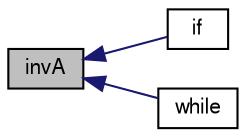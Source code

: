 digraph "invA"
{
  bgcolor="transparent";
  edge [fontname="FreeSans",fontsize="10",labelfontname="FreeSans",labelfontsize="10"];
  node [fontname="FreeSans",fontsize="10",shape=record];
  rankdir="LR";
  Node3 [label="invA",height=0.2,width=0.4,color="black", fillcolor="grey75", style="filled", fontcolor="black"];
  Node3 -> Node4 [dir="back",color="midnightblue",fontsize="10",style="solid",fontname="FreeSans"];
  Node4 [label="if",height=0.2,width=0.4,color="black",URL="$a38033.html#a8b7f998449b569bf0b55d8c54cbac3cc"];
  Node3 -> Node5 [dir="back",color="midnightblue",fontsize="10",style="solid",fontname="FreeSans"];
  Node5 [label="while",height=0.2,width=0.4,color="black",URL="$a38033.html#ab13470e79e249d04c443bf59be9ff31d"];
}
